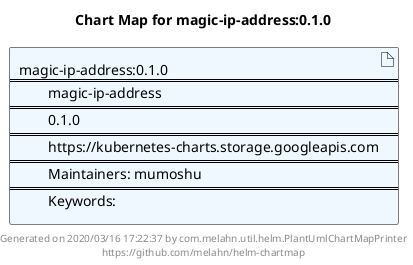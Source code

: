 @startuml
skinparam linetype ortho
skinparam backgroundColor white
skinparam usecaseBorderColor black
skinparam usecaseArrowColor LightSlateGray
skinparam artifactBorderColor black
skinparam artifactArrowColor LightSlateGray

title Chart Map for magic-ip-address:0.1.0

'There is one referenced Helm Chart
artifact "magic-ip-address:0.1.0\n====\n\tmagic-ip-address\n====\n\t0.1.0\n====\n\thttps://kubernetes-charts.storage.googleapis.com\n====\n\tMaintainers: mumoshu\n====\n\tKeywords: " as magic_ip_address_0_1_0 #AliceBlue

'There are 0 referenced Docker Images

'Chart Dependencies

center footer Generated on 2020/03/16 17:22:37 by com.melahn.util.helm.PlantUmlChartMapPrinter\nhttps://github.com/melahn/helm-chartmap
@enduml
